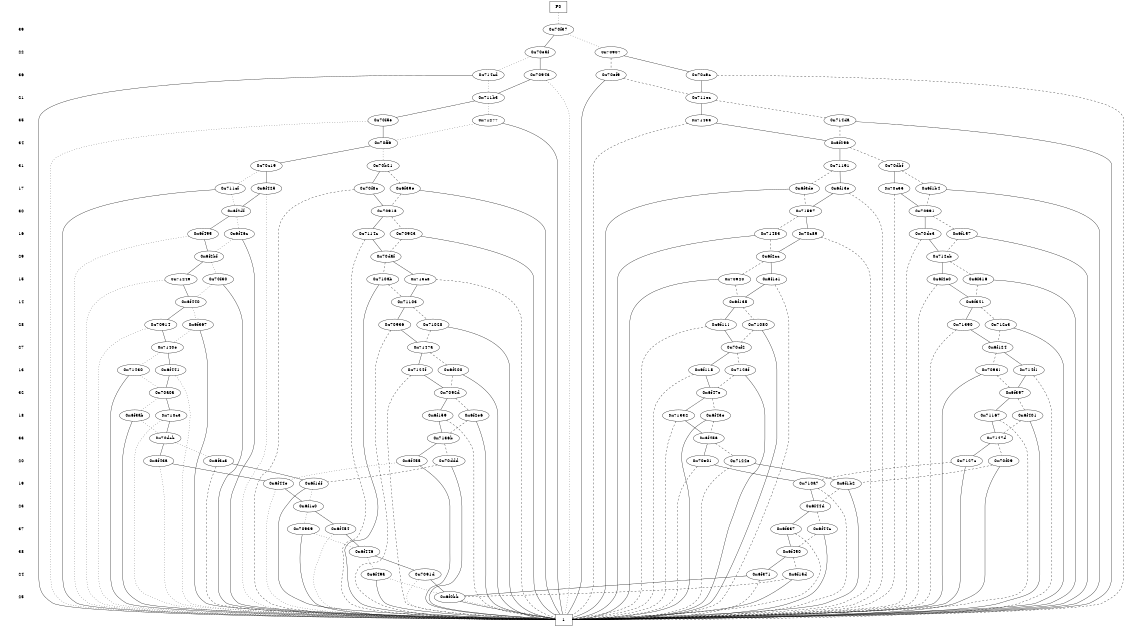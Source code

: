 digraph "DD" {
size = "7.5,10"
center = true;
edge [dir = none];
{ node [shape = plaintext];
  edge [style = invis];
  "CONST NODES" [style = invis];
" 39 " -> " 22 " -> " 36 " -> " 21 " -> " 35 " -> " 34 " -> " 31 " -> " 17 " -> " 30 " -> " 16 " -> " 29 " -> " 15 " -> " 14 " -> " 28 " -> " 27 " -> " 13 " -> " 32 " -> " 18 " -> " 33 " -> " 20 " -> " 19 " -> " 23 " -> " 37 " -> " 38 " -> " 24 " -> " 25 " -> "CONST NODES"; 
}
{ rank = same; node [shape = box]; edge [style = invis];
"F0"; }
{ rank = same; " 39 ";
"0x70f37";
}
{ rank = same; " 22 ";
"0x70907";
"0x70e3f";
}
{ rank = same; " 36 ";
"0x70943";
"0x70ef9";
"0x714cd";
"0x70c9c";
}
{ rank = same; " 21 ";
"0x711ec";
"0x711b3";
}
{ rank = same; " 35 ";
"0x714da";
"0x71433";
"0x71277";
"0x70f5e";
}
{ rank = same; " 34 ";
"0x70ff6";
"0x6f296";
}
{ rank = same; " 31 ";
"0x70c19";
"0x70b21";
"0x70dbf";
"0x71191";
}
{ rank = same; " 17 ";
"0x6f3de";
"0x70c55";
"0x711cf";
"0x6f13e";
"0x70f8c";
"0x6f1b4";
"0x6f39e";
"0x6f425";
}
{ rank = same; " 30 ";
"0x70918";
"0x71597";
"0x70991";
"0x6f2df";
}
{ rank = same; " 16 ";
"0x70923";
"0x6f46c";
"0x70c89";
"0x6f157";
"0x7114c";
"0x70de3";
"0x71483";
"0x6f495";
}
{ rank = same; " 29 ";
"0x70daf";
"0x6f2cc";
"0x712cb";
"0x6f2bf";
}
{ rank = same; " 15 ";
"0x6f2e0";
"0x710ab";
"0x71249";
"0x6f316";
"0x70f30";
"0x713c8";
"0x70920";
"0x6f1e1";
}
{ rank = same; " 14 ";
"0x6f440";
"0x71103";
"0x6f135";
"0x6f321";
}
{ rank = same; " 28 ";
"0x71080";
"0x71028";
"0x70936";
"0x712c3";
"0x71390";
"0x6f367";
"0x6f111";
"0x70914";
}
{ rank = same; " 27 ";
"0x7140e";
"0x6f124";
"0x7147a";
"0x70cf2";
}
{ rank = same; " 13 ";
"0x7124f";
"0x6f441";
"0x70931";
"0x714f1";
"0x6f118";
"0x6f200";
"0x71430";
"0x7126f";
}
{ rank = same; " 32 ";
"0x70a0a";
"0x6f397";
"0x7092d";
"0x6f47e";
}
{ rank = same; " 18 ";
"0x6f159";
"0x6f43e";
"0x71332";
"0x6f401";
"0x6f2e6";
"0x71167";
"0x710c3";
"0x6f3ab";
}
{ rank = same; " 33 ";
"0x7136b";
"0x6f456";
"0x70dcb";
"0x7147d";
}
{ rank = same; " 20 ";
"0x7127c";
"0x6f43a";
"0x70ddd";
"0x6f3c3";
"0x70e01";
"0x7122e";
"0x70f09";
"0x6f455";
}
{ rank = same; " 19 ";
"0x6f1df";
"0x6f44e";
"0x710a7";
"0x6f1b2";
}
{ rank = same; " 23 ";
"0x6f44d";
"0x6f1c0";
}
{ rank = same; " 37 ";
"0x6f44c";
"0x6f454";
"0x6f337";
"0x70939";
}
{ rank = same; " 38 ";
"0x6f450";
"0x6f446";
}
{ rank = same; " 24 ";
"0x7091d";
"0x6f371";
"0x6f49a";
"0x6f15d";
}
{ rank = same; " 25 ";
"0x6f0bb";
}
{ rank = same; "CONST NODES";
{ node [shape = box]; "0x6f09e";
}
}
"F0" -> "0x70f37" [style = dotted];
"0x70f37" -> "0x70e3f";
"0x70f37" -> "0x70907" [style = dotted];
"0x70907" -> "0x70c9c";
"0x70907" -> "0x70ef9" [style = dashed];
"0x70e3f" -> "0x70943";
"0x70e3f" -> "0x714cd" [style = dotted];
"0x70943" -> "0x711b3";
"0x70943" -> "0x6f09e" [style = dotted];
"0x70ef9" -> "0x6f09e";
"0x70ef9" -> "0x711ec" [style = dashed];
"0x714cd" -> "0x6f09e";
"0x714cd" -> "0x711b3" [style = dotted];
"0x70c9c" -> "0x711ec";
"0x70c9c" -> "0x6f09e" [style = dashed];
"0x711ec" -> "0x71433";
"0x711ec" -> "0x714da" [style = dashed];
"0x711b3" -> "0x70f5e";
"0x711b3" -> "0x71277" [style = dotted];
"0x714da" -> "0x6f09e";
"0x714da" -> "0x6f296" [style = dashed];
"0x71433" -> "0x6f296";
"0x71433" -> "0x6f09e" [style = dashed];
"0x71277" -> "0x6f09e";
"0x71277" -> "0x70ff6" [style = dotted];
"0x70f5e" -> "0x70ff6";
"0x70f5e" -> "0x6f09e" [style = dotted];
"0x70ff6" -> "0x70c19";
"0x70ff6" -> "0x70b21" [style = dotted];
"0x6f296" -> "0x71191";
"0x6f296" -> "0x70dbf" [style = dashed];
"0x70c19" -> "0x6f425";
"0x70c19" -> "0x711cf" [style = dotted];
"0x70b21" -> "0x70f8c";
"0x70b21" -> "0x6f39e" [style = dashed];
"0x70dbf" -> "0x70c55";
"0x70dbf" -> "0x6f1b4" [style = dashed];
"0x71191" -> "0x6f13e";
"0x71191" -> "0x6f3de" [style = dashed];
"0x6f3de" -> "0x6f09e";
"0x6f3de" -> "0x71597" [style = dashed];
"0x70c55" -> "0x70991";
"0x70c55" -> "0x6f09e" [style = dashed];
"0x711cf" -> "0x6f09e";
"0x711cf" -> "0x6f2df" [style = dotted];
"0x6f13e" -> "0x71597";
"0x6f13e" -> "0x6f09e" [style = dashed];
"0x70f8c" -> "0x70918";
"0x70f8c" -> "0x6f09e" [style = dashed];
"0x6f1b4" -> "0x6f09e";
"0x6f1b4" -> "0x70991" [style = dashed];
"0x6f39e" -> "0x6f09e";
"0x6f39e" -> "0x70918" [style = dashed];
"0x6f425" -> "0x6f2df";
"0x6f425" -> "0x6f09e" [style = dotted];
"0x70918" -> "0x7114c";
"0x70918" -> "0x70923" [style = dashed];
"0x71597" -> "0x70c89";
"0x71597" -> "0x71483" [style = dashed];
"0x70991" -> "0x70de3";
"0x70991" -> "0x6f157" [style = dashed];
"0x6f2df" -> "0x6f495";
"0x6f2df" -> "0x6f46c" [style = dotted];
"0x70923" -> "0x6f09e";
"0x70923" -> "0x70daf" [style = dashed];
"0x6f46c" -> "0x6f09e";
"0x6f46c" -> "0x6f2bf" [style = dotted];
"0x70c89" -> "0x6f2cc";
"0x70c89" -> "0x6f09e" [style = dashed];
"0x6f157" -> "0x6f09e";
"0x6f157" -> "0x712cb" [style = dashed];
"0x7114c" -> "0x70daf";
"0x7114c" -> "0x6f09e" [style = dashed];
"0x70de3" -> "0x712cb";
"0x70de3" -> "0x6f09e" [style = dashed];
"0x71483" -> "0x6f09e";
"0x71483" -> "0x6f2cc" [style = dashed];
"0x6f495" -> "0x6f2bf";
"0x6f495" -> "0x6f09e" [style = dotted];
"0x70daf" -> "0x713c8";
"0x70daf" -> "0x710ab" [style = dashed];
"0x6f2cc" -> "0x6f1e1";
"0x6f2cc" -> "0x70920" [style = dashed];
"0x712cb" -> "0x6f2e0";
"0x712cb" -> "0x6f316" [style = dashed];
"0x6f2bf" -> "0x71249";
"0x6f2bf" -> "0x70f30" [style = dotted];
"0x6f2e0" -> "0x6f321";
"0x6f2e0" -> "0x6f09e" [style = dashed];
"0x710ab" -> "0x6f09e";
"0x710ab" -> "0x71103" [style = dashed];
"0x71249" -> "0x6f440";
"0x71249" -> "0x6f09e" [style = dotted];
"0x6f316" -> "0x6f09e";
"0x6f316" -> "0x6f321" [style = dashed];
"0x70f30" -> "0x6f09e";
"0x70f30" -> "0x6f440" [style = dotted];
"0x713c8" -> "0x71103";
"0x713c8" -> "0x6f09e" [style = dashed];
"0x70920" -> "0x6f09e";
"0x70920" -> "0x6f135" [style = dashed];
"0x6f1e1" -> "0x6f135";
"0x6f1e1" -> "0x6f09e" [style = dashed];
"0x6f440" -> "0x70914";
"0x6f440" -> "0x6f367" [style = dotted];
"0x71103" -> "0x70936";
"0x71103" -> "0x71028" [style = dashed];
"0x6f135" -> "0x6f111";
"0x6f135" -> "0x71080" [style = dashed];
"0x6f321" -> "0x71390";
"0x6f321" -> "0x712c3" [style = dashed];
"0x71080" -> "0x6f09e";
"0x71080" -> "0x70cf2" [style = dashed];
"0x71028" -> "0x6f09e";
"0x71028" -> "0x7147a" [style = dashed];
"0x70936" -> "0x7147a";
"0x70936" -> "0x6f09e" [style = dashed];
"0x712c3" -> "0x6f09e";
"0x712c3" -> "0x6f124" [style = dashed];
"0x71390" -> "0x6f124";
"0x71390" -> "0x6f09e" [style = dashed];
"0x6f367" -> "0x6f09e";
"0x6f367" -> "0x7140e" [style = dotted];
"0x6f111" -> "0x70cf2";
"0x6f111" -> "0x6f09e" [style = dashed];
"0x70914" -> "0x7140e";
"0x70914" -> "0x6f09e" [style = dotted];
"0x7140e" -> "0x6f441";
"0x7140e" -> "0x71430" [style = dotted];
"0x6f124" -> "0x714f1";
"0x6f124" -> "0x70931" [style = dashed];
"0x7147a" -> "0x7124f";
"0x7147a" -> "0x6f200" [style = dashed];
"0x70cf2" -> "0x6f118";
"0x70cf2" -> "0x7126f" [style = dashed];
"0x7124f" -> "0x7092d";
"0x7124f" -> "0x6f09e" [style = dashed];
"0x6f441" -> "0x70a0a";
"0x6f441" -> "0x6f09e" [style = dotted];
"0x70931" -> "0x6f09e";
"0x70931" -> "0x6f397" [style = dashed];
"0x714f1" -> "0x6f397";
"0x714f1" -> "0x6f09e" [style = dashed];
"0x6f118" -> "0x6f47e";
"0x6f118" -> "0x6f09e" [style = dashed];
"0x6f200" -> "0x6f09e";
"0x6f200" -> "0x7092d" [style = dashed];
"0x71430" -> "0x6f09e";
"0x71430" -> "0x70a0a" [style = dotted];
"0x7126f" -> "0x6f09e";
"0x7126f" -> "0x6f47e" [style = dashed];
"0x70a0a" -> "0x710c3";
"0x70a0a" -> "0x6f3ab" [style = dotted];
"0x6f397" -> "0x71167";
"0x6f397" -> "0x6f401" [style = dashed];
"0x7092d" -> "0x6f159";
"0x7092d" -> "0x6f2e6" [style = dashed];
"0x6f47e" -> "0x71332";
"0x6f47e" -> "0x6f43e" [style = dashed];
"0x6f159" -> "0x7136b";
"0x6f159" -> "0x6f09e" [style = dashed];
"0x6f43e" -> "0x6f09e";
"0x6f43e" -> "0x6f456" [style = dashed];
"0x71332" -> "0x6f456";
"0x71332" -> "0x6f09e" [style = dashed];
"0x6f401" -> "0x6f09e";
"0x6f401" -> "0x7147d" [style = dashed];
"0x6f2e6" -> "0x6f09e";
"0x6f2e6" -> "0x7136b" [style = dashed];
"0x71167" -> "0x7147d";
"0x71167" -> "0x6f09e" [style = dashed];
"0x710c3" -> "0x70dcb";
"0x710c3" -> "0x6f09e" [style = dotted];
"0x6f3ab" -> "0x6f09e";
"0x6f3ab" -> "0x70dcb" [style = dotted];
"0x7136b" -> "0x6f455";
"0x7136b" -> "0x70ddd" [style = dashed];
"0x6f456" -> "0x70e01";
"0x6f456" -> "0x7122e" [style = dashed];
"0x70dcb" -> "0x6f43a";
"0x70dcb" -> "0x6f3c3" [style = dotted];
"0x7147d" -> "0x7127c";
"0x7147d" -> "0x70f09" [style = dashed];
"0x7127c" -> "0x6f09e";
"0x7127c" -> "0x710a7" [style = dashed];
"0x6f43a" -> "0x6f44e";
"0x6f43a" -> "0x6f09e" [style = dotted];
"0x70ddd" -> "0x6f09e";
"0x70ddd" -> "0x6f1df" [style = dashed];
"0x6f3c3" -> "0x6f1df";
"0x6f3c3" -> "0x6f09e" [style = dashed];
"0x70e01" -> "0x710a7";
"0x70e01" -> "0x6f09e" [style = dashed];
"0x7122e" -> "0x6f1b2";
"0x7122e" -> "0x6f09e" [style = dashed];
"0x70f09" -> "0x6f09e";
"0x70f09" -> "0x6f1b2" [style = dashed];
"0x6f455" -> "0x6f09e";
"0x6f455" -> "0x6f44e" [style = dotted];
"0x6f1df" -> "0x6f09e";
"0x6f1df" -> "0x6f1c0" [style = dotted];
"0x6f44e" -> "0x6f1c0";
"0x6f44e" -> "0x6f09e" [style = dotted];
"0x710a7" -> "0x6f44d";
"0x710a7" -> "0x6f09e" [style = dashed];
"0x6f1b2" -> "0x6f09e";
"0x6f1b2" -> "0x6f44d" [style = dashed];
"0x6f44d" -> "0x6f337";
"0x6f44d" -> "0x6f44c" [style = dashed];
"0x6f1c0" -> "0x6f454";
"0x6f1c0" -> "0x70939" [style = dotted];
"0x6f44c" -> "0x6f09e";
"0x6f44c" -> "0x6f450" [style = dashed];
"0x6f454" -> "0x6f446";
"0x6f454" -> "0x6f09e" [style = dotted];
"0x6f337" -> "0x6f450";
"0x6f337" -> "0x6f09e" [style = dashed];
"0x70939" -> "0x6f09e";
"0x70939" -> "0x6f446" [style = dotted];
"0x6f450" -> "0x6f371";
"0x6f450" -> "0x6f15d" [style = dashed];
"0x6f446" -> "0x7091d";
"0x6f446" -> "0x6f49a" [style = dotted];
"0x7091d" -> "0x6f0bb";
"0x7091d" -> "0x6f09e" [style = dotted];
"0x6f371" -> "0x6f0bb";
"0x6f371" -> "0x6f09e" [style = dashed];
"0x6f49a" -> "0x6f09e";
"0x6f49a" -> "0x6f0bb" [style = dotted];
"0x6f15d" -> "0x6f09e";
"0x6f15d" -> "0x6f0bb" [style = dashed];
"0x6f0bb" -> "0x6f09e";
"0x6f0bb" -> "0x6f09e" [style = dotted];
"0x6f09e" [label = "1"];
}
